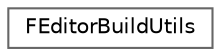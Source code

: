 digraph "Graphical Class Hierarchy"
{
 // INTERACTIVE_SVG=YES
 // LATEX_PDF_SIZE
  bgcolor="transparent";
  edge [fontname=Helvetica,fontsize=10,labelfontname=Helvetica,labelfontsize=10];
  node [fontname=Helvetica,fontsize=10,shape=box,height=0.2,width=0.4];
  rankdir="LR";
  Node0 [id="Node000000",label="FEditorBuildUtils",height=0.2,width=0.4,color="grey40", fillcolor="white", style="filled",URL="$dd/dac/classFEditorBuildUtils.html",tooltip="Utility class to hold functionality for building within the editor."];
}

